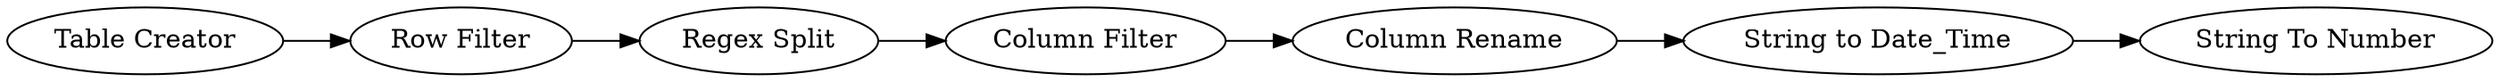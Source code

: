 digraph {
	5 -> 8
	4 -> 5
	3 -> 2
	7 -> 4
	2 -> 7
	1 -> 3
	5 [label="String to Date_Time"]
	1 [label="Table Creator"]
	7 [label="Column Filter"]
	4 [label="Column Rename"]
	8 [label="String To Number"]
	3 [label="Row Filter"]
	2 [label="Regex Split"]
	rankdir=LR
}

